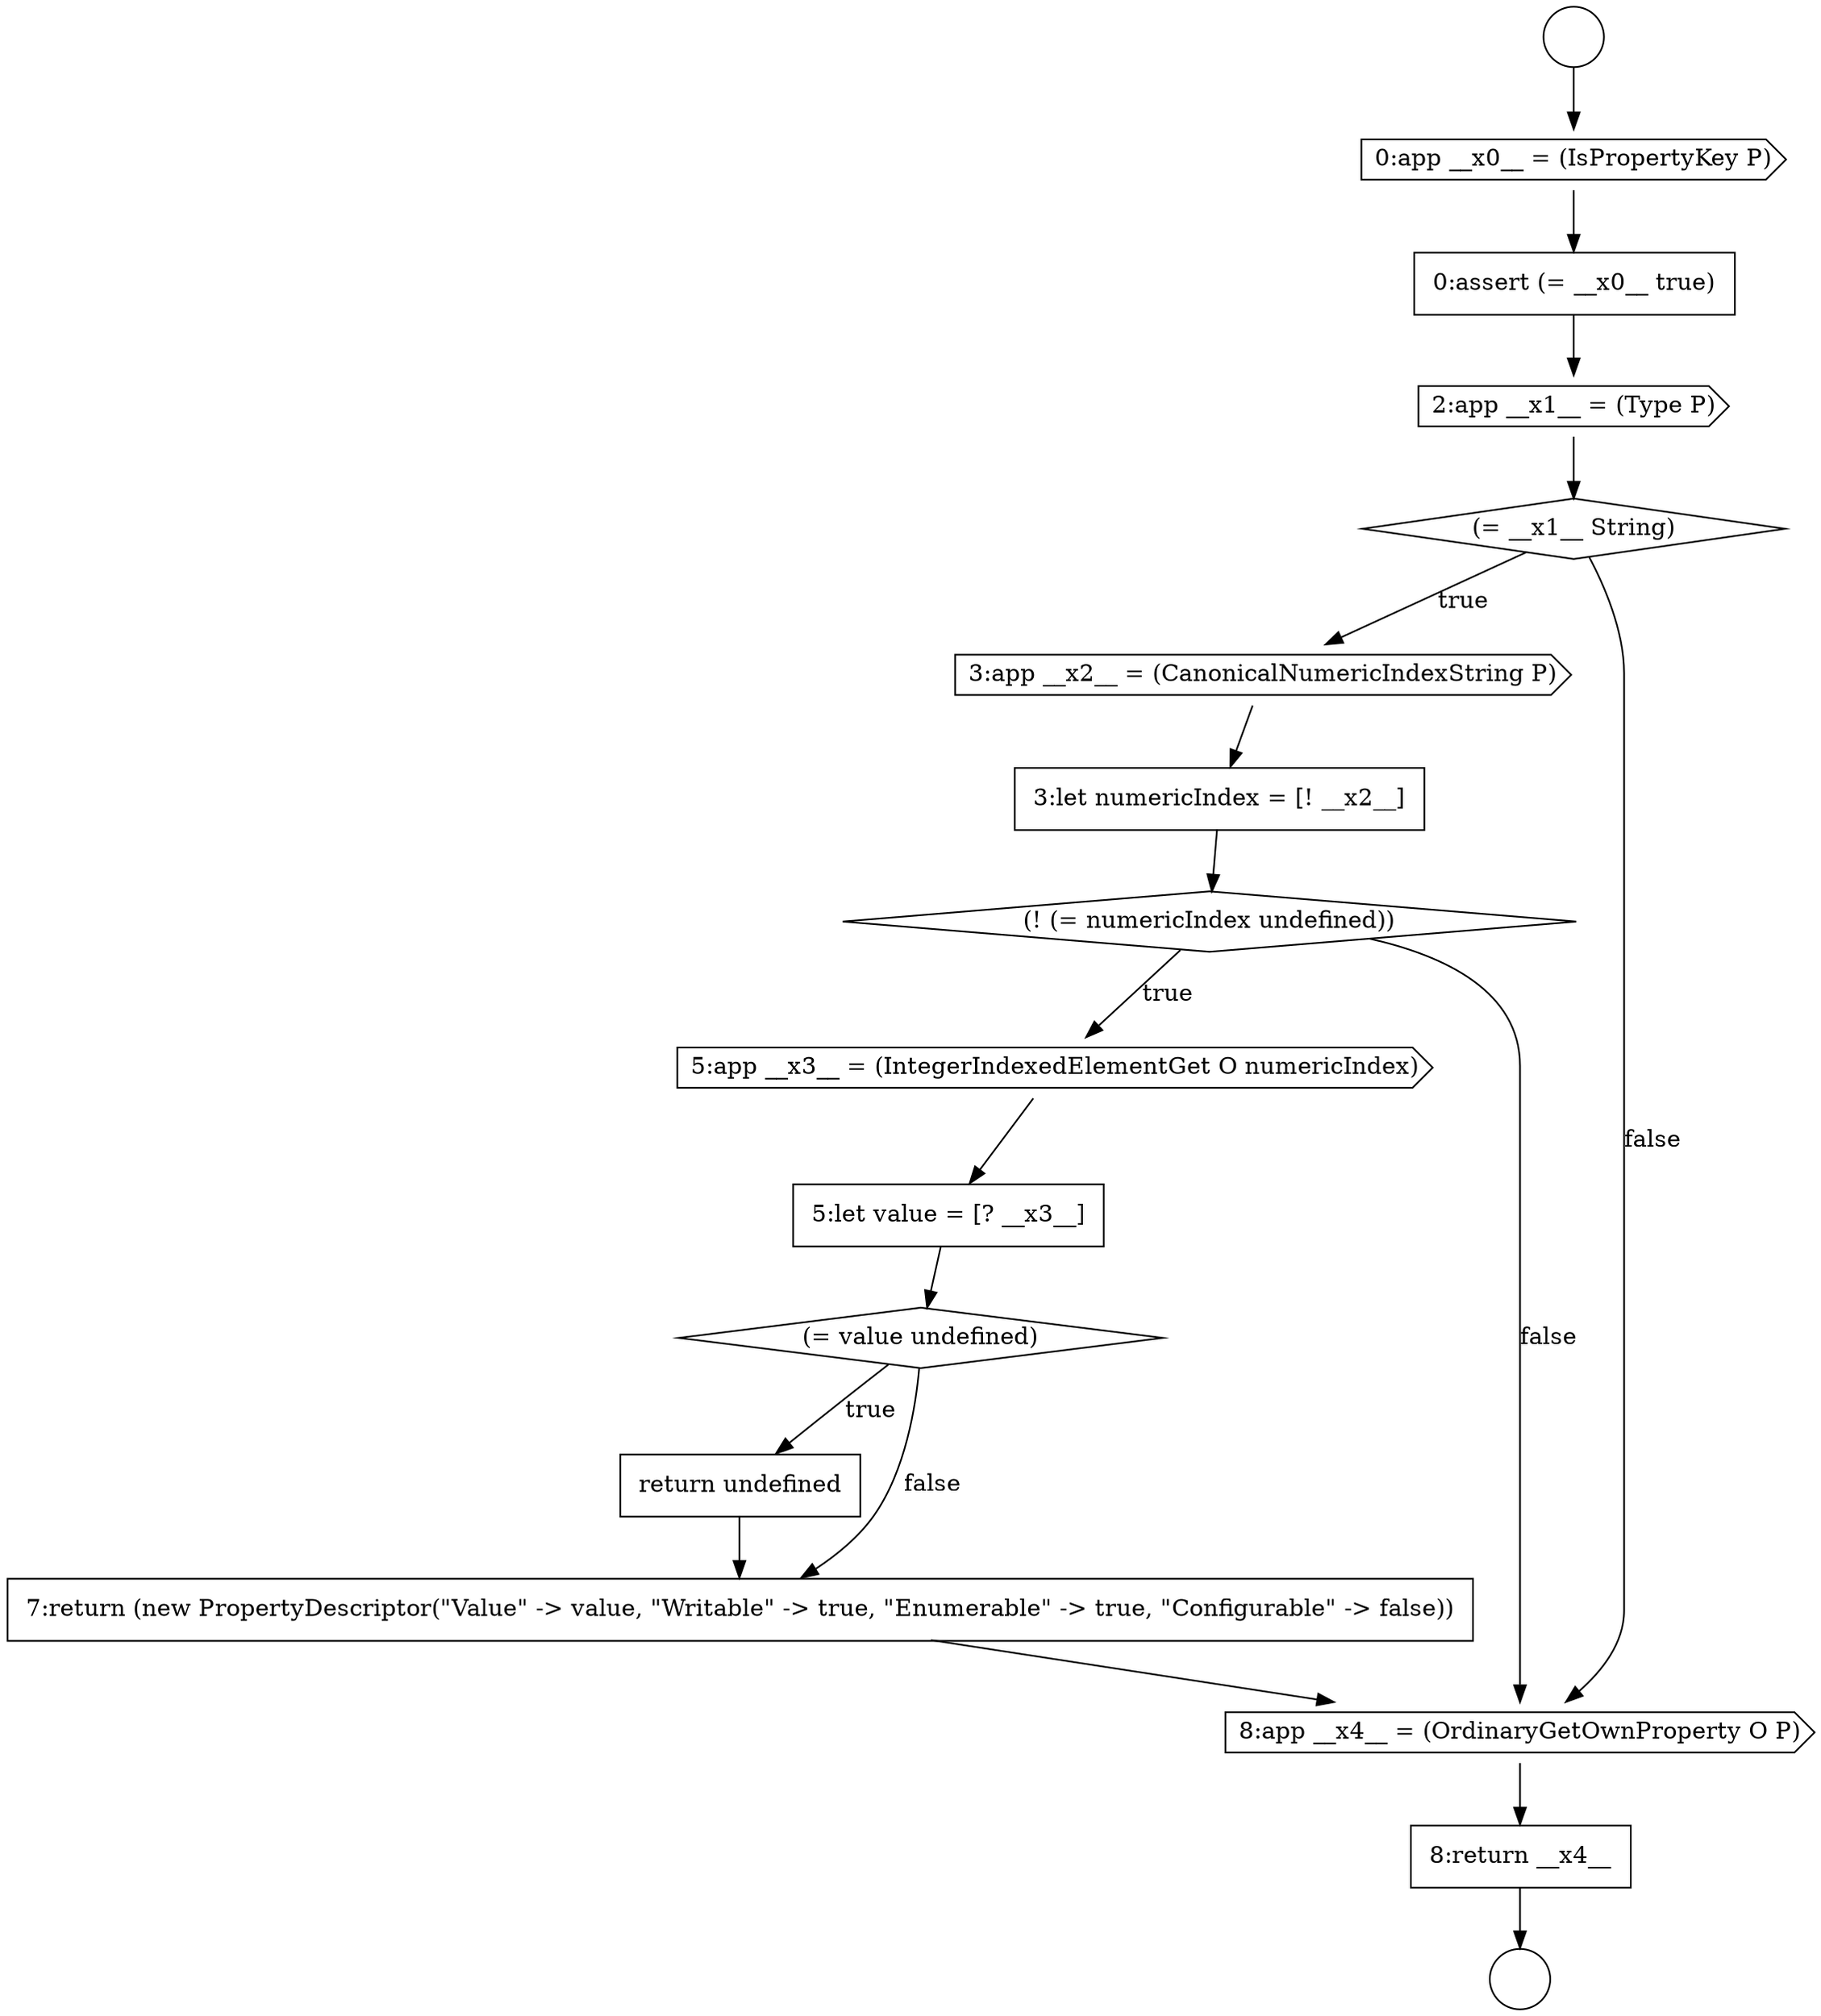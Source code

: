 digraph {
  node2889 [shape=cds, label=<<font color="black">2:app __x1__ = (Type P)</font>> color="black" fillcolor="white" style=filled]
  node2886 [shape=circle label=" " color="black" fillcolor="white" style=filled]
  node2897 [shape=none, margin=0, label=<<font color="black">
    <table border="0" cellborder="1" cellspacing="0" cellpadding="10">
      <tr><td align="left">return undefined</td></tr>
    </table>
  </font>> color="black" fillcolor="white" style=filled]
  node2893 [shape=diamond, label=<<font color="black">(! (= numericIndex undefined))</font>> color="black" fillcolor="white" style=filled]
  node2890 [shape=diamond, label=<<font color="black">(= __x1__ String)</font>> color="black" fillcolor="white" style=filled]
  node2895 [shape=none, margin=0, label=<<font color="black">
    <table border="0" cellborder="1" cellspacing="0" cellpadding="10">
      <tr><td align="left">5:let value = [? __x3__]</td></tr>
    </table>
  </font>> color="black" fillcolor="white" style=filled]
  node2900 [shape=none, margin=0, label=<<font color="black">
    <table border="0" cellborder="1" cellspacing="0" cellpadding="10">
      <tr><td align="left">8:return __x4__</td></tr>
    </table>
  </font>> color="black" fillcolor="white" style=filled]
  node2894 [shape=cds, label=<<font color="black">5:app __x3__ = (IntegerIndexedElementGet O numericIndex)</font>> color="black" fillcolor="white" style=filled]
  node2891 [shape=cds, label=<<font color="black">3:app __x2__ = (CanonicalNumericIndexString P)</font>> color="black" fillcolor="white" style=filled]
  node2896 [shape=diamond, label=<<font color="black">(= value undefined)</font>> color="black" fillcolor="white" style=filled]
  node2899 [shape=cds, label=<<font color="black">8:app __x4__ = (OrdinaryGetOwnProperty O P)</font>> color="black" fillcolor="white" style=filled]
  node2888 [shape=none, margin=0, label=<<font color="black">
    <table border="0" cellborder="1" cellspacing="0" cellpadding="10">
      <tr><td align="left">0:assert (= __x0__ true)</td></tr>
    </table>
  </font>> color="black" fillcolor="white" style=filled]
  node2892 [shape=none, margin=0, label=<<font color="black">
    <table border="0" cellborder="1" cellspacing="0" cellpadding="10">
      <tr><td align="left">3:let numericIndex = [! __x2__]</td></tr>
    </table>
  </font>> color="black" fillcolor="white" style=filled]
  node2885 [shape=circle label=" " color="black" fillcolor="white" style=filled]
  node2898 [shape=none, margin=0, label=<<font color="black">
    <table border="0" cellborder="1" cellspacing="0" cellpadding="10">
      <tr><td align="left">7:return (new PropertyDescriptor(&quot;Value&quot; -&gt; value, &quot;Writable&quot; -&gt; true, &quot;Enumerable&quot; -&gt; true, &quot;Configurable&quot; -&gt; false))</td></tr>
    </table>
  </font>> color="black" fillcolor="white" style=filled]
  node2887 [shape=cds, label=<<font color="black">0:app __x0__ = (IsPropertyKey P)</font>> color="black" fillcolor="white" style=filled]
  node2887 -> node2888 [ color="black"]
  node2895 -> node2896 [ color="black"]
  node2899 -> node2900 [ color="black"]
  node2898 -> node2899 [ color="black"]
  node2890 -> node2891 [label=<<font color="black">true</font>> color="black"]
  node2890 -> node2899 [label=<<font color="black">false</font>> color="black"]
  node2896 -> node2897 [label=<<font color="black">true</font>> color="black"]
  node2896 -> node2898 [label=<<font color="black">false</font>> color="black"]
  node2893 -> node2894 [label=<<font color="black">true</font>> color="black"]
  node2893 -> node2899 [label=<<font color="black">false</font>> color="black"]
  node2885 -> node2887 [ color="black"]
  node2892 -> node2893 [ color="black"]
  node2900 -> node2886 [ color="black"]
  node2891 -> node2892 [ color="black"]
  node2888 -> node2889 [ color="black"]
  node2897 -> node2898 [ color="black"]
  node2889 -> node2890 [ color="black"]
  node2894 -> node2895 [ color="black"]
}
